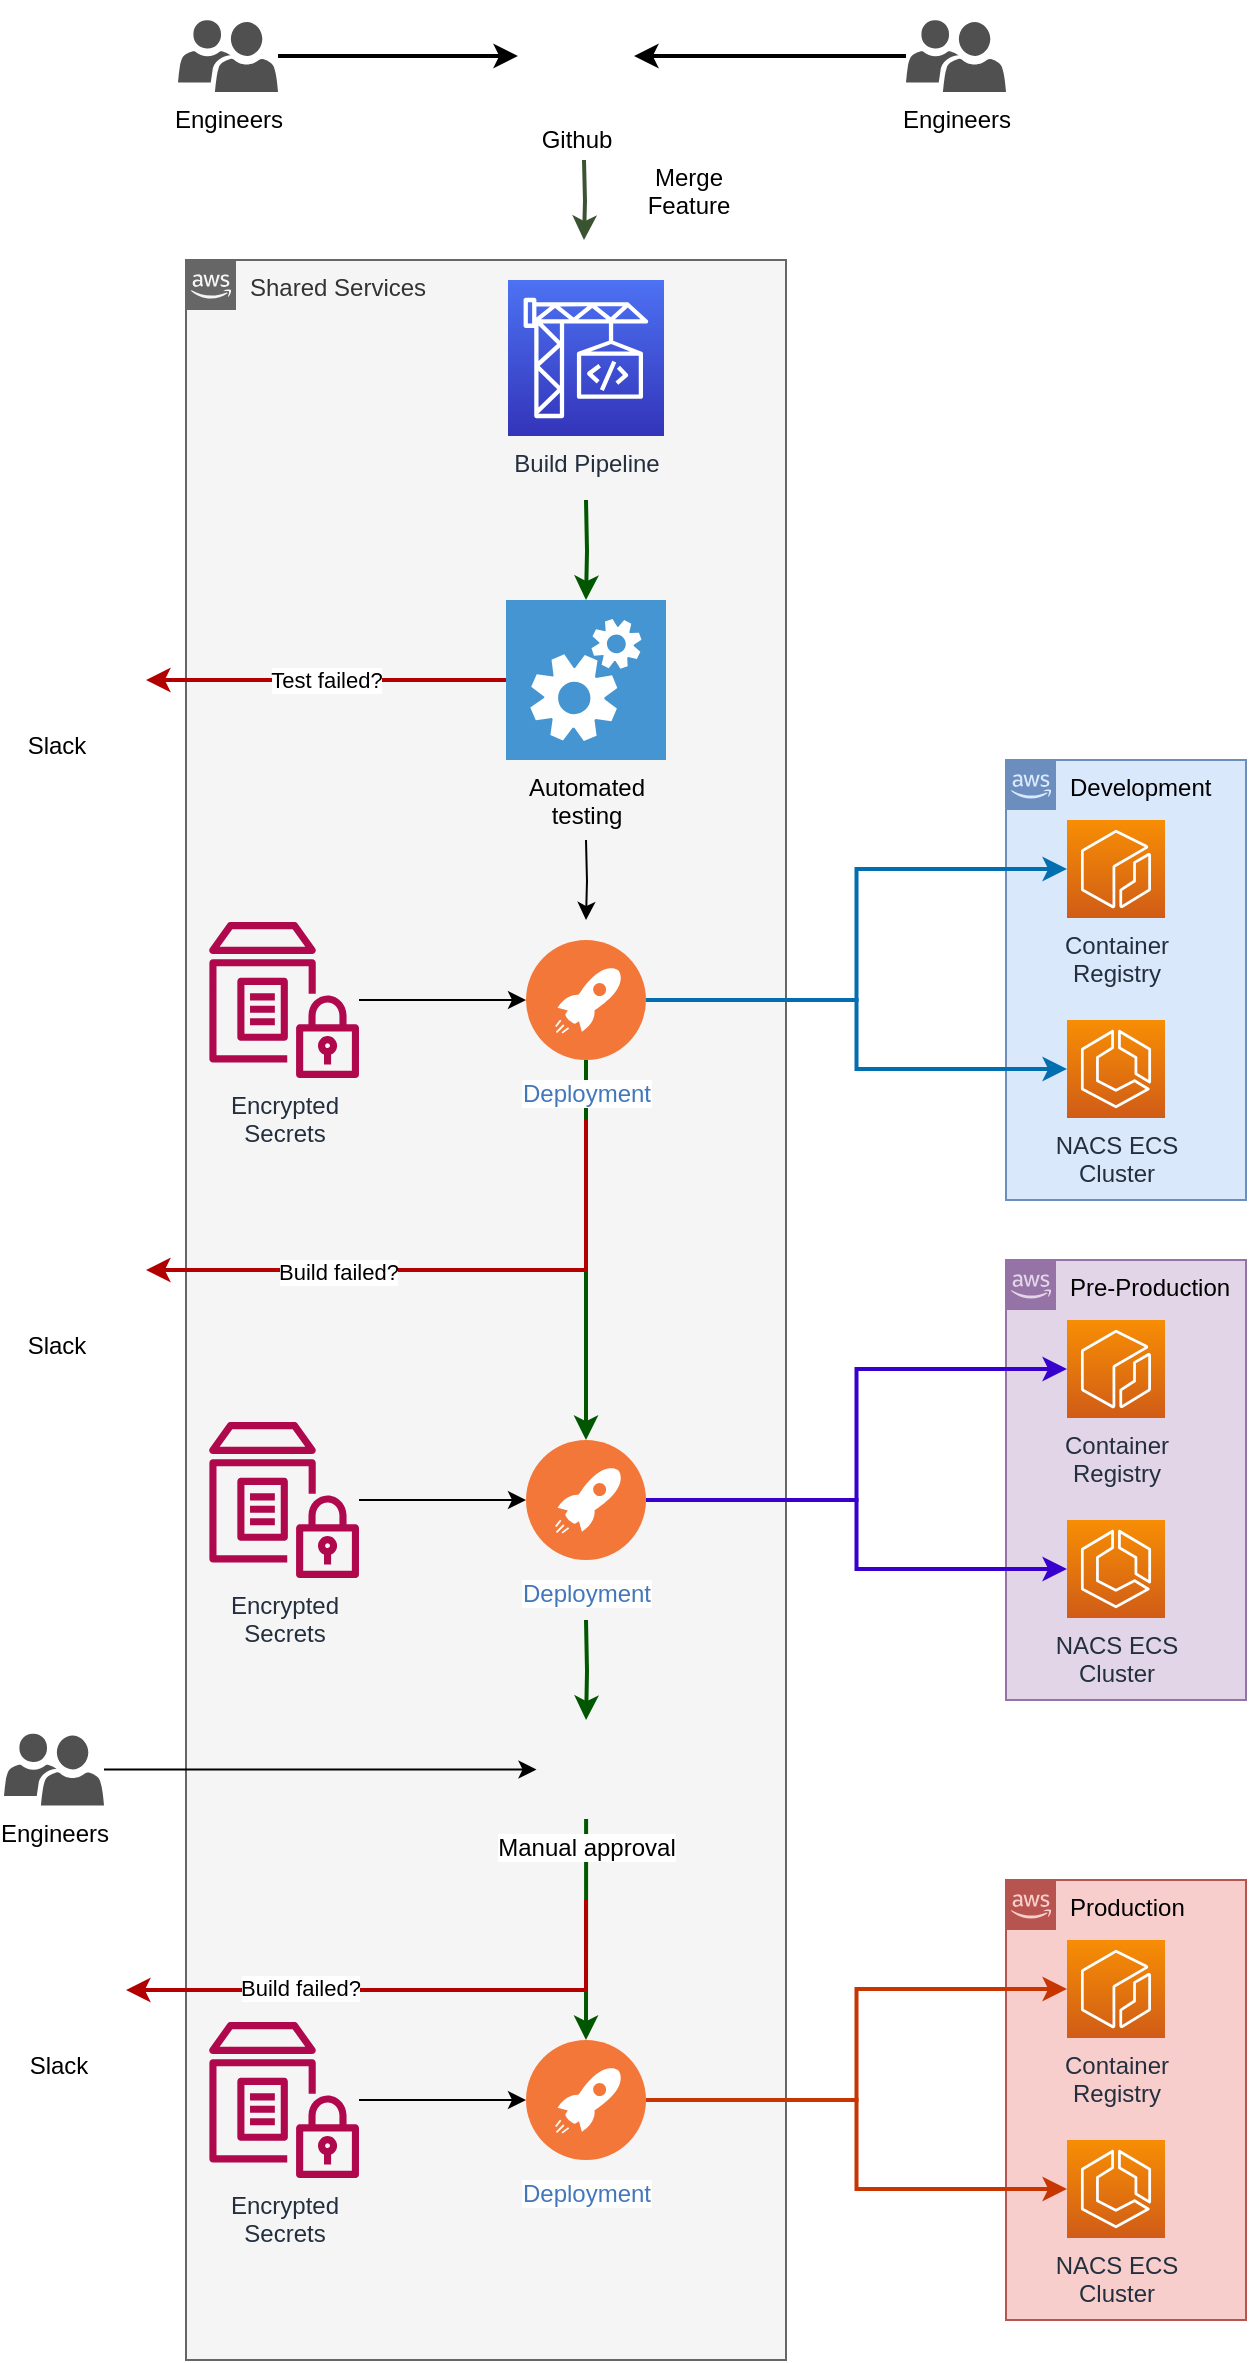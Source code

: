 <mxfile version="20.4.0" type="device"><diagram id="YdQeQcAu7rkOW2R-zGEa" name="Page-1"><mxGraphModel dx="1472" dy="1068" grid="1" gridSize="10" guides="1" tooltips="1" connect="1" arrows="1" fold="1" page="1" pageScale="1" pageWidth="827" pageHeight="1169" math="0" shadow="0"><root><mxCell id="0"/><mxCell id="1" parent="0"/><mxCell id="y-TQ6Eah4s4ksTSaEtSf-8" style="edgeStyle=orthogonalEdgeStyle;rounded=0;orthogonalLoop=1;jettySize=auto;html=1;entryX=0;entryY=0.5;entryDx=0;entryDy=0;strokeWidth=2;" parent="1" edge="1"><mxGeometry relative="1" as="geometry"><mxPoint x="156" y="168" as="sourcePoint"/><mxPoint x="276" y="168" as="targetPoint"/><Array as="points"><mxPoint x="156" y="168"/></Array></mxGeometry></mxCell><mxCell id="y-TQ6Eah4s4ksTSaEtSf-2" value="Engineers" style="pointerEvents=1;shadow=0;dashed=0;html=1;strokeColor=none;labelPosition=center;verticalLabelPosition=bottom;verticalAlign=top;align=center;fillColor=#505050;shape=mxgraph.mscae.intune.user_group" parent="1" vertex="1"><mxGeometry x="106" y="150" width="50" height="36" as="geometry"/></mxCell><mxCell id="y-TQ6Eah4s4ksTSaEtSf-83" style="edgeStyle=orthogonalEdgeStyle;rounded=0;orthogonalLoop=1;jettySize=auto;html=1;fillColor=#6d8764;strokeColor=#3A5431;strokeWidth=2;" parent="1" edge="1"><mxGeometry relative="1" as="geometry"><mxPoint x="309" y="260" as="targetPoint"/><mxPoint x="309" y="220" as="sourcePoint"/></mxGeometry></mxCell><mxCell id="y-TQ6Eah4s4ksTSaEtSf-3" value="Github" style="shape=image;html=1;verticalAlign=top;verticalLabelPosition=bottom;labelBackgroundColor=#ffffff;imageAspect=0;aspect=fixed;image=https://cdn2.iconfinder.com/data/icons/font-awesome/1792/github-square-128.png" parent="1" vertex="1"><mxGeometry x="277" y="140" width="56" height="56" as="geometry"/></mxCell><mxCell id="y-TQ6Eah4s4ksTSaEtSf-9" style="edgeStyle=orthogonalEdgeStyle;rounded=0;orthogonalLoop=1;jettySize=auto;html=1;entryX=1;entryY=0.5;entryDx=0;entryDy=0;strokeWidth=2;" parent="1" source="y-TQ6Eah4s4ksTSaEtSf-5" edge="1"><mxGeometry relative="1" as="geometry"><mxPoint x="334" y="168" as="targetPoint"/></mxGeometry></mxCell><mxCell id="y-TQ6Eah4s4ksTSaEtSf-5" value="Engineers" style="pointerEvents=1;shadow=0;dashed=0;html=1;strokeColor=none;labelPosition=center;verticalLabelPosition=bottom;verticalAlign=top;align=center;fillColor=#505050;shape=mxgraph.mscae.intune.user_group" parent="1" vertex="1"><mxGeometry x="470" y="150" width="50" height="36" as="geometry"/></mxCell><mxCell id="y-TQ6Eah4s4ksTSaEtSf-15" value="Shared Services" style="points=[[0,0],[0.25,0],[0.5,0],[0.75,0],[1,0],[1,0.25],[1,0.5],[1,0.75],[1,1],[0.75,1],[0.5,1],[0.25,1],[0,1],[0,0.75],[0,0.5],[0,0.25]];outlineConnect=0;html=1;whiteSpace=wrap;fontSize=12;fontStyle=0;container=1;pointerEvents=0;collapsible=0;recursiveResize=0;shape=mxgraph.aws4.group;grIcon=mxgraph.aws4.group_aws_cloud_alt;strokeColor=#666666;fillColor=#f5f5f5;verticalAlign=top;align=left;spacingLeft=30;dashed=0;fontColor=#333333;" parent="1" vertex="1"><mxGeometry x="110" y="270" width="300" height="1050" as="geometry"/></mxCell><mxCell id="y-TQ6Eah4s4ksTSaEtSf-21" style="edgeStyle=orthogonalEdgeStyle;rounded=0;orthogonalLoop=1;jettySize=auto;html=1;fillColor=#008a00;strokeColor=#005700;strokeWidth=2;" parent="y-TQ6Eah4s4ksTSaEtSf-15" target="y-TQ6Eah4s4ksTSaEtSf-20" edge="1"><mxGeometry relative="1" as="geometry"><mxPoint x="200" y="120" as="sourcePoint"/></mxGeometry></mxCell><mxCell id="y-TQ6Eah4s4ksTSaEtSf-18" value="Build Pipeline" style="sketch=0;points=[[0,0,0],[0.25,0,0],[0.5,0,0],[0.75,0,0],[1,0,0],[0,1,0],[0.25,1,0],[0.5,1,0],[0.75,1,0],[1,1,0],[0,0.25,0],[0,0.5,0],[0,0.75,0],[1,0.25,0],[1,0.5,0],[1,0.75,0]];outlineConnect=0;fontColor=#232F3E;gradientColor=#4D72F3;gradientDirection=north;fillColor=#3334B9;strokeColor=#ffffff;dashed=0;verticalLabelPosition=bottom;verticalAlign=top;align=center;html=1;fontSize=12;fontStyle=0;aspect=fixed;shape=mxgraph.aws4.resourceIcon;resIcon=mxgraph.aws4.codebuild;" parent="y-TQ6Eah4s4ksTSaEtSf-15" vertex="1"><mxGeometry x="161" y="10" width="78" height="78" as="geometry"/></mxCell><mxCell id="y-TQ6Eah4s4ksTSaEtSf-53" style="edgeStyle=orthogonalEdgeStyle;rounded=0;orthogonalLoop=1;jettySize=auto;html=1;" parent="y-TQ6Eah4s4ksTSaEtSf-15" edge="1"><mxGeometry relative="1" as="geometry"><mxPoint x="200" y="290" as="sourcePoint"/><mxPoint x="200" y="330" as="targetPoint"/></mxGeometry></mxCell><mxCell id="y-TQ6Eah4s4ksTSaEtSf-20" value="Automated &lt;br&gt;testing" style="shadow=0;dashed=0;html=1;strokeColor=none;fillColor=#4495D1;labelPosition=center;verticalLabelPosition=bottom;verticalAlign=top;align=center;outlineConnect=0;shape=mxgraph.veeam.automated_testing;" parent="y-TQ6Eah4s4ksTSaEtSf-15" vertex="1"><mxGeometry x="160" y="170" width="80" height="80" as="geometry"/></mxCell><mxCell id="y-TQ6Eah4s4ksTSaEtSf-76" style="edgeStyle=orthogonalEdgeStyle;rounded=0;orthogonalLoop=1;jettySize=auto;html=1;entryX=0.5;entryY=0;entryDx=0;entryDy=0;fillColor=#008a00;strokeColor=#005700;strokeWidth=2;" parent="y-TQ6Eah4s4ksTSaEtSf-15" source="y-TQ6Eah4s4ksTSaEtSf-30" target="y-TQ6Eah4s4ksTSaEtSf-54" edge="1"><mxGeometry relative="1" as="geometry"/></mxCell><mxCell id="y-TQ6Eah4s4ksTSaEtSf-30" value="Deployment" style="aspect=fixed;perimeter=ellipsePerimeter;html=1;align=center;shadow=0;dashed=0;fontColor=#4277BB;labelBackgroundColor=#ffffff;fontSize=12;spacingTop=3;image;image=img/lib/ibm/devops/continuous_deploy.svg;" parent="y-TQ6Eah4s4ksTSaEtSf-15" vertex="1"><mxGeometry x="170" y="340" width="60" height="60" as="geometry"/></mxCell><mxCell id="y-TQ6Eah4s4ksTSaEtSf-73" style="edgeStyle=orthogonalEdgeStyle;rounded=0;orthogonalLoop=1;jettySize=auto;html=1;entryX=0.5;entryY=0;entryDx=0;entryDy=0;fillColor=#008a00;strokeColor=#005700;strokeWidth=2;" parent="y-TQ6Eah4s4ksTSaEtSf-15" source="y-TQ6Eah4s4ksTSaEtSf-42" target="y-TQ6Eah4s4ksTSaEtSf-63" edge="1"><mxGeometry relative="1" as="geometry"/></mxCell><mxCell id="y-TQ6Eah4s4ksTSaEtSf-42" value="Manual approval" style="shape=image;html=1;verticalAlign=top;verticalLabelPosition=bottom;labelBackgroundColor=#ffffff;imageAspect=0;aspect=fixed;image=https://cdn4.iconfinder.com/data/icons/ui-office/512/User_Interface-50-128.png;imageBackground=none;" parent="y-TQ6Eah4s4ksTSaEtSf-15" vertex="1"><mxGeometry x="175.25" y="730" width="49.5" height="49.5" as="geometry"/></mxCell><mxCell id="y-TQ6Eah4s4ksTSaEtSf-51" style="edgeStyle=orthogonalEdgeStyle;rounded=0;orthogonalLoop=1;jettySize=auto;html=1;entryX=0;entryY=0.5;entryDx=0;entryDy=0;" parent="y-TQ6Eah4s4ksTSaEtSf-15" source="y-TQ6Eah4s4ksTSaEtSf-50" target="y-TQ6Eah4s4ksTSaEtSf-30" edge="1"><mxGeometry relative="1" as="geometry"/></mxCell><mxCell id="y-TQ6Eah4s4ksTSaEtSf-50" value="Encrypted&lt;br&gt;Secrets" style="sketch=0;outlineConnect=0;fontColor=#232F3E;gradientColor=none;fillColor=#B0084D;strokeColor=none;dashed=0;verticalLabelPosition=bottom;verticalAlign=top;align=center;html=1;fontSize=12;fontStyle=0;aspect=fixed;pointerEvents=1;shape=mxgraph.aws4.parameter_store;" parent="y-TQ6Eah4s4ksTSaEtSf-15" vertex="1"><mxGeometry x="11.5" y="331" width="75" height="78" as="geometry"/></mxCell><mxCell id="y-TQ6Eah4s4ksTSaEtSf-72" style="edgeStyle=orthogonalEdgeStyle;rounded=0;orthogonalLoop=1;jettySize=auto;html=1;fillColor=#008a00;strokeColor=#005700;strokeWidth=2;" parent="y-TQ6Eah4s4ksTSaEtSf-15" target="y-TQ6Eah4s4ksTSaEtSf-42" edge="1"><mxGeometry relative="1" as="geometry"><mxPoint x="200" y="680" as="sourcePoint"/></mxGeometry></mxCell><mxCell id="y-TQ6Eah4s4ksTSaEtSf-54" value="Deployment" style="aspect=fixed;perimeter=ellipsePerimeter;html=1;align=center;shadow=0;dashed=0;fontColor=#4277BB;labelBackgroundColor=#ffffff;fontSize=12;spacingTop=3;image;image=img/lib/ibm/devops/continuous_deploy.svg;" parent="y-TQ6Eah4s4ksTSaEtSf-15" vertex="1"><mxGeometry x="170" y="590" width="60" height="60" as="geometry"/></mxCell><mxCell id="y-TQ6Eah4s4ksTSaEtSf-75" style="edgeStyle=orthogonalEdgeStyle;rounded=0;orthogonalLoop=1;jettySize=auto;html=1;entryX=0;entryY=0.5;entryDx=0;entryDy=0;" parent="y-TQ6Eah4s4ksTSaEtSf-15" source="y-TQ6Eah4s4ksTSaEtSf-55" target="y-TQ6Eah4s4ksTSaEtSf-54" edge="1"><mxGeometry relative="1" as="geometry"/></mxCell><mxCell id="y-TQ6Eah4s4ksTSaEtSf-55" value="Encrypted&lt;br&gt;Secrets" style="sketch=0;outlineConnect=0;fontColor=#232F3E;gradientColor=none;fillColor=#B0084D;strokeColor=none;dashed=0;verticalLabelPosition=bottom;verticalAlign=top;align=center;html=1;fontSize=12;fontStyle=0;aspect=fixed;pointerEvents=1;shape=mxgraph.aws4.parameter_store;" parent="y-TQ6Eah4s4ksTSaEtSf-15" vertex="1"><mxGeometry x="11.5" y="581" width="75" height="78" as="geometry"/></mxCell><mxCell id="y-TQ6Eah4s4ksTSaEtSf-56" value="Pre-Production" style="points=[[0,0],[0.25,0],[0.5,0],[0.75,0],[1,0],[1,0.25],[1,0.5],[1,0.75],[1,1],[0.75,1],[0.5,1],[0.25,1],[0,1],[0,0.75],[0,0.5],[0,0.25]];outlineConnect=0;html=1;whiteSpace=wrap;fontSize=12;fontStyle=0;container=1;pointerEvents=0;collapsible=0;recursiveResize=0;shape=mxgraph.aws4.group;grIcon=mxgraph.aws4.group_aws_cloud_alt;strokeColor=#9673a6;fillColor=#e1d5e7;verticalAlign=top;align=left;spacingLeft=30;dashed=0;" parent="y-TQ6Eah4s4ksTSaEtSf-15" vertex="1"><mxGeometry x="410" y="500" width="120" height="220" as="geometry"/></mxCell><mxCell id="y-TQ6Eah4s4ksTSaEtSf-57" value="Container &lt;br&gt;Registry&lt;br&gt;" style="sketch=0;points=[[0,0,0],[0.25,0,0],[0.5,0,0],[0.75,0,0],[1,0,0],[0,1,0],[0.25,1,0],[0.5,1,0],[0.75,1,0],[1,1,0],[0,0.25,0],[0,0.5,0],[0,0.75,0],[1,0.25,0],[1,0.5,0],[1,0.75,0]];outlineConnect=0;fontColor=#232F3E;gradientColor=#F78E04;gradientDirection=north;fillColor=#D05C17;strokeColor=#ffffff;dashed=0;verticalLabelPosition=bottom;verticalAlign=top;align=center;html=1;fontSize=12;fontStyle=0;aspect=fixed;shape=mxgraph.aws4.resourceIcon;resIcon=mxgraph.aws4.ecr;" parent="y-TQ6Eah4s4ksTSaEtSf-56" vertex="1"><mxGeometry x="30.5" y="30" width="49" height="49" as="geometry"/></mxCell><mxCell id="y-TQ6Eah4s4ksTSaEtSf-58" value="NACS ECS &lt;br&gt;Cluster" style="sketch=0;points=[[0,0,0],[0.25,0,0],[0.5,0,0],[0.75,0,0],[1,0,0],[0,1,0],[0.25,1,0],[0.5,1,0],[0.75,1,0],[1,1,0],[0,0.25,0],[0,0.5,0],[0,0.75,0],[1,0.25,0],[1,0.5,0],[1,0.75,0]];outlineConnect=0;fontColor=#232F3E;gradientColor=#F78E04;gradientDirection=north;fillColor=#D05C17;strokeColor=#ffffff;dashed=0;verticalLabelPosition=bottom;verticalAlign=top;align=center;html=1;fontSize=12;fontStyle=0;aspect=fixed;shape=mxgraph.aws4.resourceIcon;resIcon=mxgraph.aws4.ecs;" parent="y-TQ6Eah4s4ksTSaEtSf-56" vertex="1"><mxGeometry x="30.5" y="130" width="49" height="49" as="geometry"/></mxCell><mxCell id="y-TQ6Eah4s4ksTSaEtSf-59" style="edgeStyle=orthogonalEdgeStyle;rounded=0;orthogonalLoop=1;jettySize=auto;html=1;entryX=0;entryY=0.5;entryDx=0;entryDy=0;entryPerimeter=0;fillColor=#6a00ff;strokeColor=#3700CC;strokeWidth=2;" parent="y-TQ6Eah4s4ksTSaEtSf-15" source="y-TQ6Eah4s4ksTSaEtSf-54" target="y-TQ6Eah4s4ksTSaEtSf-57" edge="1"><mxGeometry relative="1" as="geometry"/></mxCell><mxCell id="y-TQ6Eah4s4ksTSaEtSf-61" style="edgeStyle=orthogonalEdgeStyle;rounded=0;orthogonalLoop=1;jettySize=auto;html=1;entryX=0;entryY=0.5;entryDx=0;entryDy=0;entryPerimeter=0;fillColor=#6a00ff;strokeColor=#3700CC;strokeWidth=2;" parent="y-TQ6Eah4s4ksTSaEtSf-15" source="y-TQ6Eah4s4ksTSaEtSf-54" target="y-TQ6Eah4s4ksTSaEtSf-58" edge="1"><mxGeometry relative="1" as="geometry"/></mxCell><mxCell id="y-TQ6Eah4s4ksTSaEtSf-74" style="edgeStyle=orthogonalEdgeStyle;rounded=0;orthogonalLoop=1;jettySize=auto;html=1;entryX=0;entryY=0.5;entryDx=0;entryDy=0;" parent="y-TQ6Eah4s4ksTSaEtSf-15" source="y-TQ6Eah4s4ksTSaEtSf-64" target="y-TQ6Eah4s4ksTSaEtSf-63" edge="1"><mxGeometry relative="1" as="geometry"/></mxCell><mxCell id="y-TQ6Eah4s4ksTSaEtSf-64" value="Encrypted&lt;br&gt;Secrets" style="sketch=0;outlineConnect=0;fontColor=#232F3E;gradientColor=none;fillColor=#B0084D;strokeColor=none;dashed=0;verticalLabelPosition=bottom;verticalAlign=top;align=center;html=1;fontSize=12;fontStyle=0;aspect=fixed;pointerEvents=1;shape=mxgraph.aws4.parameter_store;" parent="y-TQ6Eah4s4ksTSaEtSf-15" vertex="1"><mxGeometry x="11.5" y="881" width="75" height="78" as="geometry"/></mxCell><mxCell id="y-TQ6Eah4s4ksTSaEtSf-63" value="Deployment" style="aspect=fixed;perimeter=ellipsePerimeter;html=1;align=center;shadow=0;dashed=0;fontColor=#4277BB;labelBackgroundColor=#ffffff;fontSize=12;spacingTop=3;image;image=img/lib/ibm/devops/continuous_deploy.svg;" parent="y-TQ6Eah4s4ksTSaEtSf-15" vertex="1"><mxGeometry x="170" y="890" width="60" height="60" as="geometry"/></mxCell><mxCell id="y-TQ6Eah4s4ksTSaEtSf-65" value="Production" style="points=[[0,0],[0.25,0],[0.5,0],[0.75,0],[1,0],[1,0.25],[1,0.5],[1,0.75],[1,1],[0.75,1],[0.5,1],[0.25,1],[0,1],[0,0.75],[0,0.5],[0,0.25]];outlineConnect=0;html=1;whiteSpace=wrap;fontSize=12;fontStyle=0;container=1;pointerEvents=0;collapsible=0;recursiveResize=0;shape=mxgraph.aws4.group;grIcon=mxgraph.aws4.group_aws_cloud_alt;strokeColor=#b85450;fillColor=#f8cecc;verticalAlign=top;align=left;spacingLeft=30;dashed=0;" parent="y-TQ6Eah4s4ksTSaEtSf-15" vertex="1"><mxGeometry x="410" y="810" width="120" height="220" as="geometry"/></mxCell><mxCell id="y-TQ6Eah4s4ksTSaEtSf-66" value="Container &lt;br&gt;Registry&lt;br&gt;" style="sketch=0;points=[[0,0,0],[0.25,0,0],[0.5,0,0],[0.75,0,0],[1,0,0],[0,1,0],[0.25,1,0],[0.5,1,0],[0.75,1,0],[1,1,0],[0,0.25,0],[0,0.5,0],[0,0.75,0],[1,0.25,0],[1,0.5,0],[1,0.75,0]];outlineConnect=0;fontColor=#232F3E;gradientColor=#F78E04;gradientDirection=north;fillColor=#D05C17;strokeColor=#ffffff;dashed=0;verticalLabelPosition=bottom;verticalAlign=top;align=center;html=1;fontSize=12;fontStyle=0;aspect=fixed;shape=mxgraph.aws4.resourceIcon;resIcon=mxgraph.aws4.ecr;" parent="y-TQ6Eah4s4ksTSaEtSf-65" vertex="1"><mxGeometry x="30.5" y="30" width="49" height="49" as="geometry"/></mxCell><mxCell id="y-TQ6Eah4s4ksTSaEtSf-67" value="NACS ECS &lt;br&gt;Cluster" style="sketch=0;points=[[0,0,0],[0.25,0,0],[0.5,0,0],[0.75,0,0],[1,0,0],[0,1,0],[0.25,1,0],[0.5,1,0],[0.75,1,0],[1,1,0],[0,0.25,0],[0,0.5,0],[0,0.75,0],[1,0.25,0],[1,0.5,0],[1,0.75,0]];outlineConnect=0;fontColor=#232F3E;gradientColor=#F78E04;gradientDirection=north;fillColor=#D05C17;strokeColor=#ffffff;dashed=0;verticalLabelPosition=bottom;verticalAlign=top;align=center;html=1;fontSize=12;fontStyle=0;aspect=fixed;shape=mxgraph.aws4.resourceIcon;resIcon=mxgraph.aws4.ecs;" parent="y-TQ6Eah4s4ksTSaEtSf-65" vertex="1"><mxGeometry x="30.5" y="130" width="49" height="49" as="geometry"/></mxCell><mxCell id="y-TQ6Eah4s4ksTSaEtSf-70" style="edgeStyle=orthogonalEdgeStyle;rounded=0;orthogonalLoop=1;jettySize=auto;html=1;entryX=0;entryY=0.5;entryDx=0;entryDy=0;entryPerimeter=0;fillColor=#fa6800;strokeColor=#C73500;strokeWidth=2;" parent="y-TQ6Eah4s4ksTSaEtSf-15" source="y-TQ6Eah4s4ksTSaEtSf-63" target="y-TQ6Eah4s4ksTSaEtSf-67" edge="1"><mxGeometry relative="1" as="geometry"/></mxCell><mxCell id="y-TQ6Eah4s4ksTSaEtSf-68" style="edgeStyle=orthogonalEdgeStyle;rounded=0;orthogonalLoop=1;jettySize=auto;html=1;entryX=0;entryY=0.5;entryDx=0;entryDy=0;entryPerimeter=0;fillColor=#fa6800;strokeColor=#C73500;strokeWidth=2;" parent="y-TQ6Eah4s4ksTSaEtSf-15" source="y-TQ6Eah4s4ksTSaEtSf-63" target="y-TQ6Eah4s4ksTSaEtSf-66" edge="1"><mxGeometry relative="1" as="geometry"/></mxCell><mxCell id="y-TQ6Eah4s4ksTSaEtSf-27" value="Development" style="points=[[0,0],[0.25,0],[0.5,0],[0.75,0],[1,0],[1,0.25],[1,0.5],[1,0.75],[1,1],[0.75,1],[0.5,1],[0.25,1],[0,1],[0,0.75],[0,0.5],[0,0.25]];outlineConnect=0;html=1;whiteSpace=wrap;fontSize=12;fontStyle=0;container=1;pointerEvents=0;collapsible=0;recursiveResize=0;shape=mxgraph.aws4.group;grIcon=mxgraph.aws4.group_aws_cloud_alt;strokeColor=#6c8ebf;fillColor=#dae8fc;verticalAlign=top;align=left;spacingLeft=30;dashed=0;" parent="1" vertex="1"><mxGeometry x="520" y="520" width="120" height="220" as="geometry"/></mxCell><mxCell id="y-TQ6Eah4s4ksTSaEtSf-28" value="Container &lt;br&gt;Registry&lt;br&gt;" style="sketch=0;points=[[0,0,0],[0.25,0,0],[0.5,0,0],[0.75,0,0],[1,0,0],[0,1,0],[0.25,1,0],[0.5,1,0],[0.75,1,0],[1,1,0],[0,0.25,0],[0,0.5,0],[0,0.75,0],[1,0.25,0],[1,0.5,0],[1,0.75,0]];outlineConnect=0;fontColor=#232F3E;gradientColor=#F78E04;gradientDirection=north;fillColor=#D05C17;strokeColor=#ffffff;dashed=0;verticalLabelPosition=bottom;verticalAlign=top;align=center;html=1;fontSize=12;fontStyle=0;aspect=fixed;shape=mxgraph.aws4.resourceIcon;resIcon=mxgraph.aws4.ecr;" parent="y-TQ6Eah4s4ksTSaEtSf-27" vertex="1"><mxGeometry x="30.5" y="30" width="49" height="49" as="geometry"/></mxCell><mxCell id="y-TQ6Eah4s4ksTSaEtSf-29" value="NACS ECS &lt;br&gt;Cluster" style="sketch=0;points=[[0,0,0],[0.25,0,0],[0.5,0,0],[0.75,0,0],[1,0,0],[0,1,0],[0.25,1,0],[0.5,1,0],[0.75,1,0],[1,1,0],[0,0.25,0],[0,0.5,0],[0,0.75,0],[1,0.25,0],[1,0.5,0],[1,0.75,0]];outlineConnect=0;fontColor=#232F3E;gradientColor=#F78E04;gradientDirection=north;fillColor=#D05C17;strokeColor=#ffffff;dashed=0;verticalLabelPosition=bottom;verticalAlign=top;align=center;html=1;fontSize=12;fontStyle=0;aspect=fixed;shape=mxgraph.aws4.resourceIcon;resIcon=mxgraph.aws4.ecs;" parent="y-TQ6Eah4s4ksTSaEtSf-27" vertex="1"><mxGeometry x="30.5" y="130" width="49" height="49" as="geometry"/></mxCell><mxCell id="y-TQ6Eah4s4ksTSaEtSf-34" style="edgeStyle=orthogonalEdgeStyle;rounded=0;orthogonalLoop=1;jettySize=auto;html=1;entryX=0;entryY=0.5;entryDx=0;entryDy=0;entryPerimeter=0;fillColor=#1ba1e2;strokeColor=#006EAF;strokeWidth=2;" parent="1" source="y-TQ6Eah4s4ksTSaEtSf-30" target="y-TQ6Eah4s4ksTSaEtSf-28" edge="1"><mxGeometry relative="1" as="geometry"/></mxCell><mxCell id="y-TQ6Eah4s4ksTSaEtSf-35" style="edgeStyle=orthogonalEdgeStyle;rounded=0;orthogonalLoop=1;jettySize=auto;html=1;entryX=0;entryY=0.5;entryDx=0;entryDy=0;entryPerimeter=0;fillColor=#1ba1e2;strokeColor=#006EAF;strokeWidth=2;" parent="1" source="y-TQ6Eah4s4ksTSaEtSf-30" target="y-TQ6Eah4s4ksTSaEtSf-29" edge="1"><mxGeometry relative="1" as="geometry"/></mxCell><mxCell id="y-TQ6Eah4s4ksTSaEtSf-77" value="Slack" style="shape=image;html=1;verticalAlign=top;verticalLabelPosition=bottom;labelBackgroundColor=#ffffff;imageAspect=0;aspect=fixed;image=https://cdn2.iconfinder.com/data/icons/social-media-2285/512/1_Slack_colored_svg-128.png" parent="1" vertex="1"><mxGeometry x="20" y="450" width="49" height="49" as="geometry"/></mxCell><mxCell id="y-TQ6Eah4s4ksTSaEtSf-78" value="Test failed?" style="edgeStyle=orthogonalEdgeStyle;rounded=0;orthogonalLoop=1;jettySize=auto;html=1;fillColor=#e51400;strokeColor=#B20000;strokeWidth=2;" parent="1" source="y-TQ6Eah4s4ksTSaEtSf-20" edge="1"><mxGeometry relative="1" as="geometry"><mxPoint x="90" y="480" as="targetPoint"/></mxGeometry></mxCell><mxCell id="y-TQ6Eah4s4ksTSaEtSf-80" style="edgeStyle=orthogonalEdgeStyle;rounded=0;orthogonalLoop=1;jettySize=auto;html=1;entryX=0;entryY=0.5;entryDx=0;entryDy=0;" parent="1" source="y-TQ6Eah4s4ksTSaEtSf-79" target="y-TQ6Eah4s4ksTSaEtSf-42" edge="1"><mxGeometry relative="1" as="geometry"/></mxCell><mxCell id="y-TQ6Eah4s4ksTSaEtSf-79" value="Engineers" style="pointerEvents=1;shadow=0;dashed=0;html=1;strokeColor=none;labelPosition=center;verticalLabelPosition=bottom;verticalAlign=top;align=center;fillColor=#505050;shape=mxgraph.mscae.intune.user_group" parent="1" vertex="1"><mxGeometry x="19" y="1006.75" width="50" height="36" as="geometry"/></mxCell><mxCell id="y-TQ6Eah4s4ksTSaEtSf-82" value="Merge &lt;br&gt;Feature" style="shape=image;html=1;verticalAlign=top;verticalLabelPosition=bottom;labelBackgroundColor=#ffffff;imageAspect=0;aspect=fixed;image=https://cdn0.iconfinder.com/data/icons/octicons/1024/git-merge-128.png" parent="1" vertex="1"><mxGeometry x="346" y="186" width="29" height="29" as="geometry"/></mxCell><mxCell id="y-TQ6Eah4s4ksTSaEtSf-87" value="Slack" style="shape=image;html=1;verticalAlign=top;verticalLabelPosition=bottom;labelBackgroundColor=#ffffff;imageAspect=0;aspect=fixed;image=https://cdn2.iconfinder.com/data/icons/social-media-2285/512/1_Slack_colored_svg-128.png" parent="1" vertex="1"><mxGeometry x="20" y="750" width="49" height="49" as="geometry"/></mxCell><mxCell id="y-TQ6Eah4s4ksTSaEtSf-88" value="Slack" style="shape=image;html=1;verticalAlign=top;verticalLabelPosition=bottom;labelBackgroundColor=#ffffff;imageAspect=0;aspect=fixed;image=https://cdn2.iconfinder.com/data/icons/social-media-2285/512/1_Slack_colored_svg-128.png" parent="1" vertex="1"><mxGeometry x="21" y="1110" width="49" height="49" as="geometry"/></mxCell><mxCell id="y-TQ6Eah4s4ksTSaEtSf-89" style="edgeStyle=orthogonalEdgeStyle;rounded=0;orthogonalLoop=1;jettySize=auto;html=1;fillColor=#e51400;strokeColor=#B20000;strokeWidth=2;" parent="1" edge="1"><mxGeometry relative="1" as="geometry"><mxPoint x="310" y="700" as="sourcePoint"/><mxPoint x="90" y="775" as="targetPoint"/><Array as="points"><mxPoint x="310" y="775"/><mxPoint x="175" y="775"/></Array></mxGeometry></mxCell><mxCell id="y-TQ6Eah4s4ksTSaEtSf-91" value="Build failed?" style="edgeLabel;html=1;align=center;verticalAlign=middle;resizable=0;points=[];" parent="y-TQ6Eah4s4ksTSaEtSf-89" vertex="1" connectable="0"><mxGeometry x="0.348" y="1" relative="1" as="geometry"><mxPoint as="offset"/></mxGeometry></mxCell><mxCell id="y-TQ6Eah4s4ksTSaEtSf-90" style="edgeStyle=orthogonalEdgeStyle;rounded=0;orthogonalLoop=1;jettySize=auto;html=1;fillColor=#e51400;strokeColor=#B20000;strokeWidth=2;" parent="1" edge="1"><mxGeometry relative="1" as="geometry"><mxPoint x="310" y="1090" as="sourcePoint"/><mxPoint x="80" y="1135" as="targetPoint"/><Array as="points"><mxPoint x="310" y="1135"/><mxPoint x="178" y="1135"/></Array></mxGeometry></mxCell><mxCell id="y-TQ6Eah4s4ksTSaEtSf-92" value="Build failed?" style="edgeLabel;html=1;align=center;verticalAlign=middle;resizable=0;points=[];" parent="y-TQ6Eah4s4ksTSaEtSf-90" vertex="1" connectable="0"><mxGeometry x="0.368" y="-1" relative="1" as="geometry"><mxPoint as="offset"/></mxGeometry></mxCell></root></mxGraphModel></diagram></mxfile>